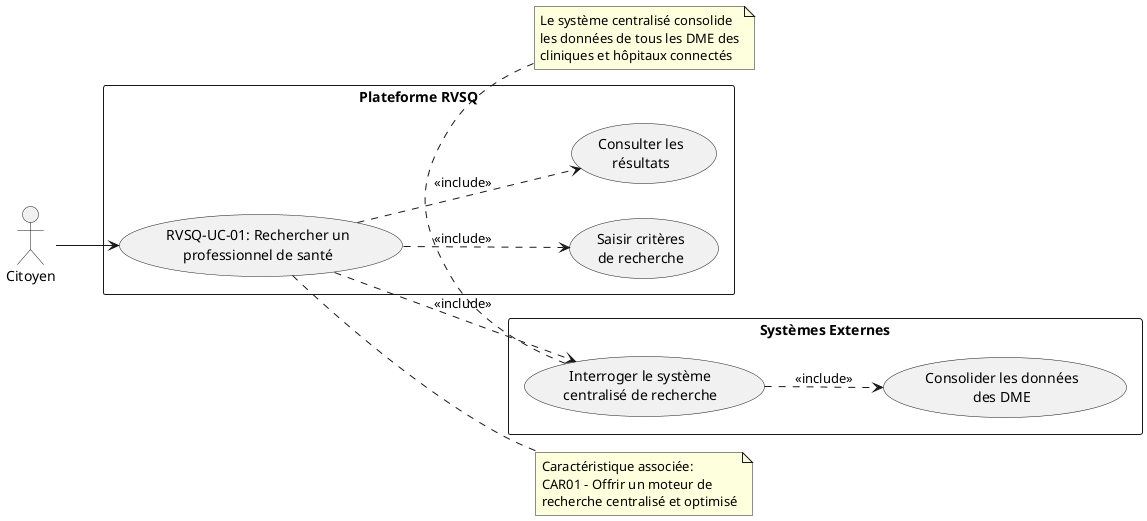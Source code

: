 @startuml RVSQ_UC_01_Rechercher_Professionnel
left to right direction
skinparam packageStyle rectangle

actor "Citoyen" as Citoyen

rectangle "Plateforme RVSQ" {
  usecase "RVSQ-UC-01: Rechercher un\nprofessionnel de santé" as UC01
  usecase "Saisir critères\nde recherche" as Criteres
  usecase "Consulter les\nrésultats" as Results
}

rectangle "Systèmes Externes" {
  usecase "Interroger le système\ncentralisé de recherche" as SystemeCentral
  usecase "Consolider les données\ndes DME" as DME
}

' Relations principales
Citoyen --> UC01

UC01 ..> Criteres : <<include>>
UC01 ..> SystemeCentral : <<include>>
UC01 ..> Results : <<include>>

SystemeCentral ..> DME : <<include>>

note right of UC01
  Caractéristique associée:
  CAR01 - Offrir un moteur de
  recherche centralisé et optimisé
end note

note bottom of SystemeCentral
  Le système centralisé consolide
  les données de tous les DME des
  cliniques et hôpitaux connectés
end note

@enduml
